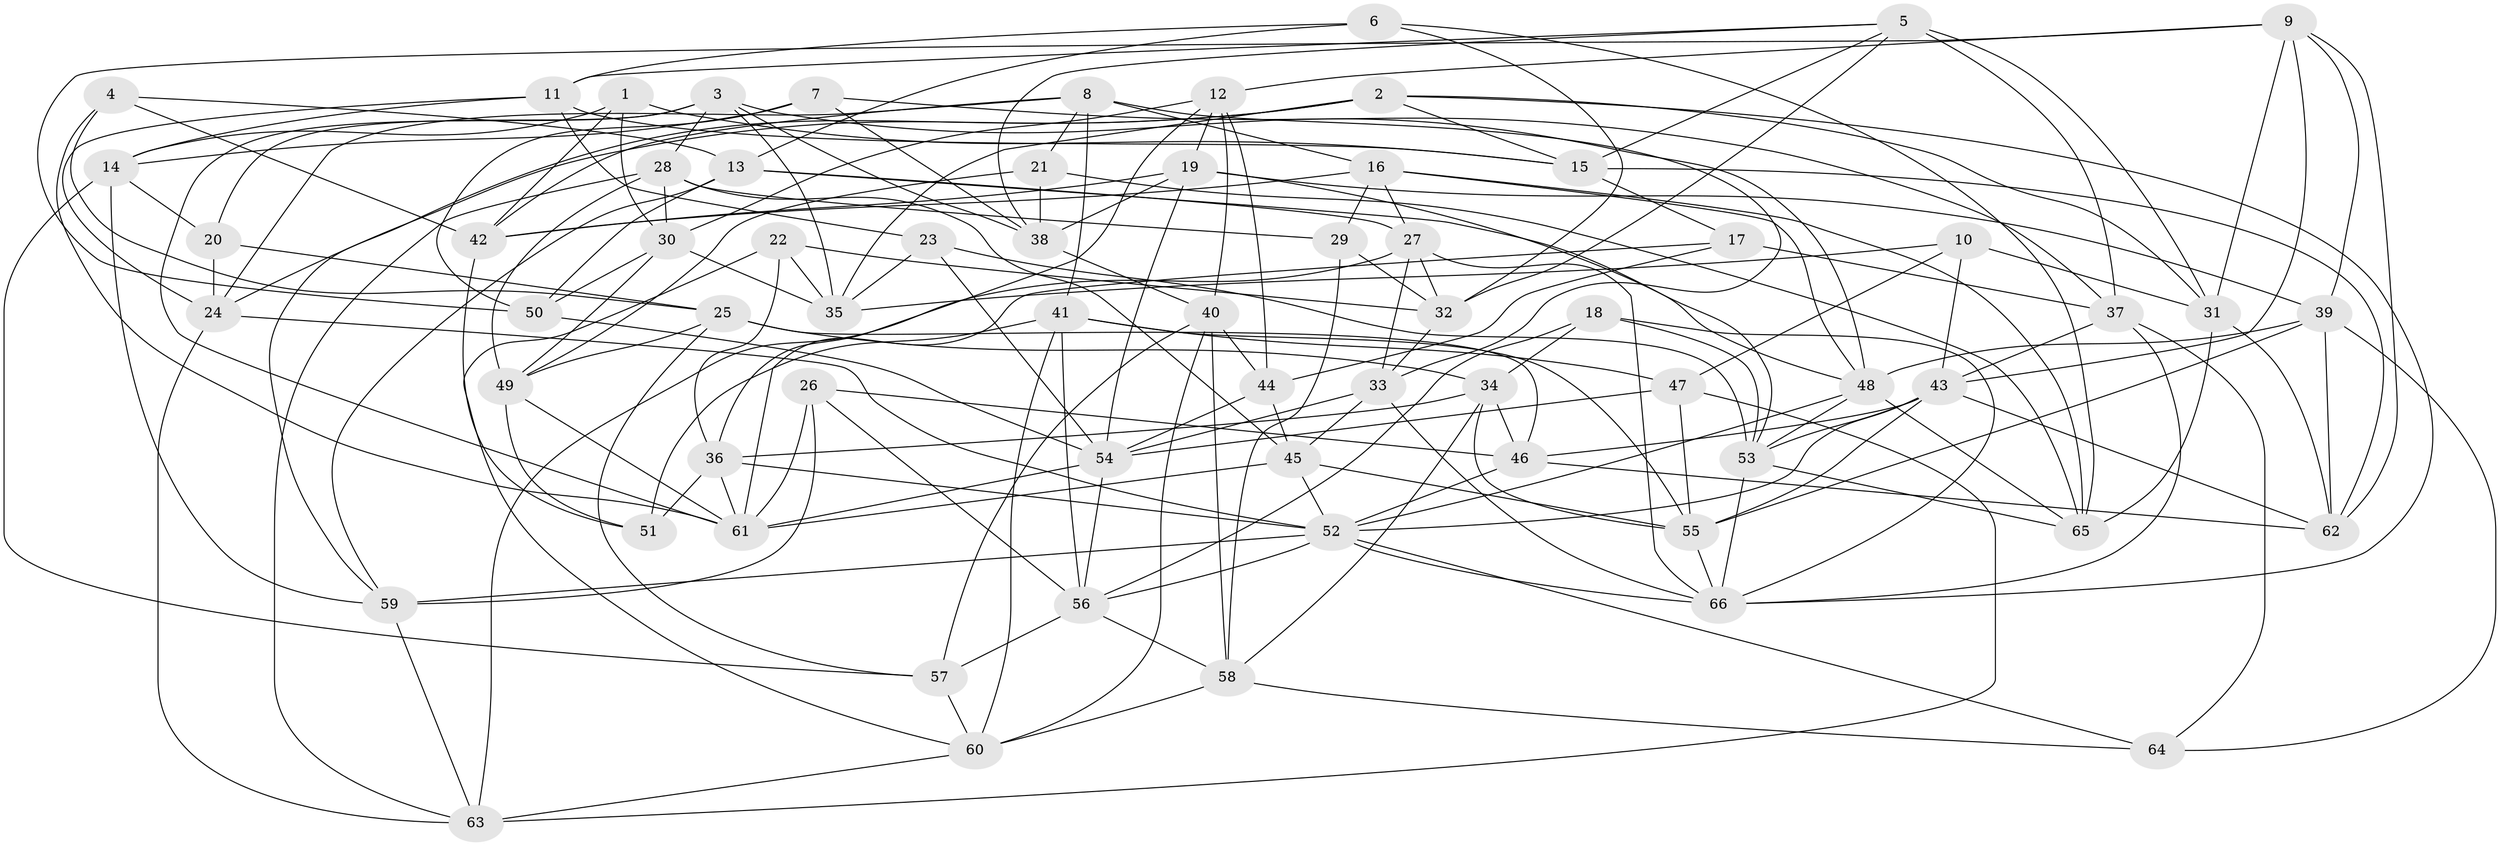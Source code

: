 // original degree distribution, {4: 1.0}
// Generated by graph-tools (version 1.1) at 2025/50/03/09/25 03:50:55]
// undirected, 66 vertices, 189 edges
graph export_dot {
graph [start="1"]
  node [color=gray90,style=filled];
  1;
  2;
  3;
  4;
  5;
  6;
  7;
  8;
  9;
  10;
  11;
  12;
  13;
  14;
  15;
  16;
  17;
  18;
  19;
  20;
  21;
  22;
  23;
  24;
  25;
  26;
  27;
  28;
  29;
  30;
  31;
  32;
  33;
  34;
  35;
  36;
  37;
  38;
  39;
  40;
  41;
  42;
  43;
  44;
  45;
  46;
  47;
  48;
  49;
  50;
  51;
  52;
  53;
  54;
  55;
  56;
  57;
  58;
  59;
  60;
  61;
  62;
  63;
  64;
  65;
  66;
  1 -- 14 [weight=1.0];
  1 -- 15 [weight=1.0];
  1 -- 30 [weight=1.0];
  1 -- 42 [weight=1.0];
  2 -- 15 [weight=1.0];
  2 -- 24 [weight=1.0];
  2 -- 31 [weight=1.0];
  2 -- 35 [weight=1.0];
  2 -- 59 [weight=1.0];
  2 -- 66 [weight=1.0];
  3 -- 20 [weight=1.0];
  3 -- 28 [weight=1.0];
  3 -- 35 [weight=1.0];
  3 -- 38 [weight=1.0];
  3 -- 48 [weight=1.0];
  3 -- 61 [weight=1.0];
  4 -- 13 [weight=1.0];
  4 -- 25 [weight=1.0];
  4 -- 42 [weight=1.0];
  4 -- 61 [weight=1.0];
  5 -- 11 [weight=1.0];
  5 -- 15 [weight=1.0];
  5 -- 31 [weight=1.0];
  5 -- 32 [weight=1.0];
  5 -- 37 [weight=1.0];
  5 -- 38 [weight=1.0];
  6 -- 11 [weight=1.0];
  6 -- 13 [weight=1.0];
  6 -- 32 [weight=1.0];
  6 -- 65 [weight=1.0];
  7 -- 14 [weight=1.0];
  7 -- 37 [weight=1.0];
  7 -- 38 [weight=1.0];
  7 -- 50 [weight=1.0];
  8 -- 16 [weight=1.0];
  8 -- 21 [weight=1.0];
  8 -- 24 [weight=1.0];
  8 -- 33 [weight=1.0];
  8 -- 41 [weight=1.0];
  8 -- 42 [weight=1.0];
  9 -- 12 [weight=1.0];
  9 -- 31 [weight=1.0];
  9 -- 39 [weight=1.0];
  9 -- 43 [weight=1.0];
  9 -- 50 [weight=1.0];
  9 -- 62 [weight=1.0];
  10 -- 31 [weight=1.0];
  10 -- 35 [weight=1.0];
  10 -- 43 [weight=1.0];
  10 -- 47 [weight=1.0];
  11 -- 14 [weight=1.0];
  11 -- 15 [weight=1.0];
  11 -- 23 [weight=1.0];
  11 -- 24 [weight=1.0];
  12 -- 19 [weight=1.0];
  12 -- 30 [weight=1.0];
  12 -- 36 [weight=1.0];
  12 -- 40 [weight=1.0];
  12 -- 44 [weight=1.0];
  13 -- 27 [weight=1.0];
  13 -- 48 [weight=1.0];
  13 -- 50 [weight=1.0];
  13 -- 59 [weight=1.0];
  14 -- 20 [weight=1.0];
  14 -- 57 [weight=1.0];
  14 -- 59 [weight=1.0];
  15 -- 17 [weight=1.0];
  15 -- 62 [weight=1.0];
  16 -- 27 [weight=1.0];
  16 -- 29 [weight=1.0];
  16 -- 42 [weight=1.0];
  16 -- 48 [weight=1.0];
  16 -- 65 [weight=1.0];
  17 -- 37 [weight=1.0];
  17 -- 44 [weight=1.0];
  17 -- 61 [weight=1.0];
  18 -- 34 [weight=1.0];
  18 -- 53 [weight=1.0];
  18 -- 56 [weight=1.0];
  18 -- 66 [weight=1.0];
  19 -- 38 [weight=1.0];
  19 -- 39 [weight=1.0];
  19 -- 42 [weight=1.0];
  19 -- 53 [weight=1.0];
  19 -- 54 [weight=1.0];
  20 -- 24 [weight=1.0];
  20 -- 25 [weight=1.0];
  21 -- 38 [weight=1.0];
  21 -- 49 [weight=1.0];
  21 -- 65 [weight=1.0];
  22 -- 32 [weight=1.0];
  22 -- 35 [weight=1.0];
  22 -- 36 [weight=1.0];
  22 -- 60 [weight=1.0];
  23 -- 35 [weight=1.0];
  23 -- 53 [weight=1.0];
  23 -- 54 [weight=1.0];
  24 -- 52 [weight=1.0];
  24 -- 63 [weight=1.0];
  25 -- 34 [weight=1.0];
  25 -- 46 [weight=1.0];
  25 -- 49 [weight=1.0];
  25 -- 57 [weight=1.0];
  26 -- 46 [weight=1.0];
  26 -- 56 [weight=1.0];
  26 -- 59 [weight=1.0];
  26 -- 61 [weight=1.0];
  27 -- 32 [weight=1.0];
  27 -- 33 [weight=1.0];
  27 -- 63 [weight=1.0];
  27 -- 66 [weight=1.0];
  28 -- 29 [weight=1.0];
  28 -- 30 [weight=1.0];
  28 -- 45 [weight=1.0];
  28 -- 49 [weight=1.0];
  28 -- 63 [weight=1.0];
  29 -- 32 [weight=1.0];
  29 -- 58 [weight=1.0];
  30 -- 35 [weight=1.0];
  30 -- 49 [weight=1.0];
  30 -- 50 [weight=1.0];
  31 -- 62 [weight=1.0];
  31 -- 65 [weight=1.0];
  32 -- 33 [weight=1.0];
  33 -- 45 [weight=1.0];
  33 -- 54 [weight=1.0];
  33 -- 66 [weight=1.0];
  34 -- 36 [weight=1.0];
  34 -- 46 [weight=1.0];
  34 -- 55 [weight=1.0];
  34 -- 58 [weight=1.0];
  36 -- 51 [weight=1.0];
  36 -- 52 [weight=1.0];
  36 -- 61 [weight=1.0];
  37 -- 43 [weight=1.0];
  37 -- 64 [weight=1.0];
  37 -- 66 [weight=1.0];
  38 -- 40 [weight=1.0];
  39 -- 48 [weight=1.0];
  39 -- 55 [weight=1.0];
  39 -- 62 [weight=1.0];
  39 -- 64 [weight=1.0];
  40 -- 44 [weight=1.0];
  40 -- 57 [weight=1.0];
  40 -- 58 [weight=1.0];
  40 -- 60 [weight=1.0];
  41 -- 47 [weight=1.0];
  41 -- 51 [weight=1.0];
  41 -- 55 [weight=1.0];
  41 -- 56 [weight=1.0];
  41 -- 60 [weight=1.0];
  42 -- 51 [weight=1.0];
  43 -- 46 [weight=1.0];
  43 -- 52 [weight=1.0];
  43 -- 53 [weight=1.0];
  43 -- 55 [weight=1.0];
  43 -- 62 [weight=1.0];
  44 -- 45 [weight=1.0];
  44 -- 54 [weight=2.0];
  45 -- 52 [weight=1.0];
  45 -- 55 [weight=1.0];
  45 -- 61 [weight=1.0];
  46 -- 52 [weight=1.0];
  46 -- 62 [weight=1.0];
  47 -- 54 [weight=1.0];
  47 -- 55 [weight=2.0];
  47 -- 63 [weight=1.0];
  48 -- 52 [weight=1.0];
  48 -- 53 [weight=2.0];
  48 -- 65 [weight=1.0];
  49 -- 51 [weight=1.0];
  49 -- 61 [weight=1.0];
  50 -- 54 [weight=2.0];
  52 -- 56 [weight=1.0];
  52 -- 59 [weight=1.0];
  52 -- 64 [weight=1.0];
  52 -- 66 [weight=1.0];
  53 -- 65 [weight=1.0];
  53 -- 66 [weight=1.0];
  54 -- 56 [weight=1.0];
  54 -- 61 [weight=1.0];
  55 -- 66 [weight=1.0];
  56 -- 57 [weight=2.0];
  56 -- 58 [weight=1.0];
  57 -- 60 [weight=1.0];
  58 -- 60 [weight=1.0];
  58 -- 64 [weight=1.0];
  59 -- 63 [weight=1.0];
  60 -- 63 [weight=1.0];
}
